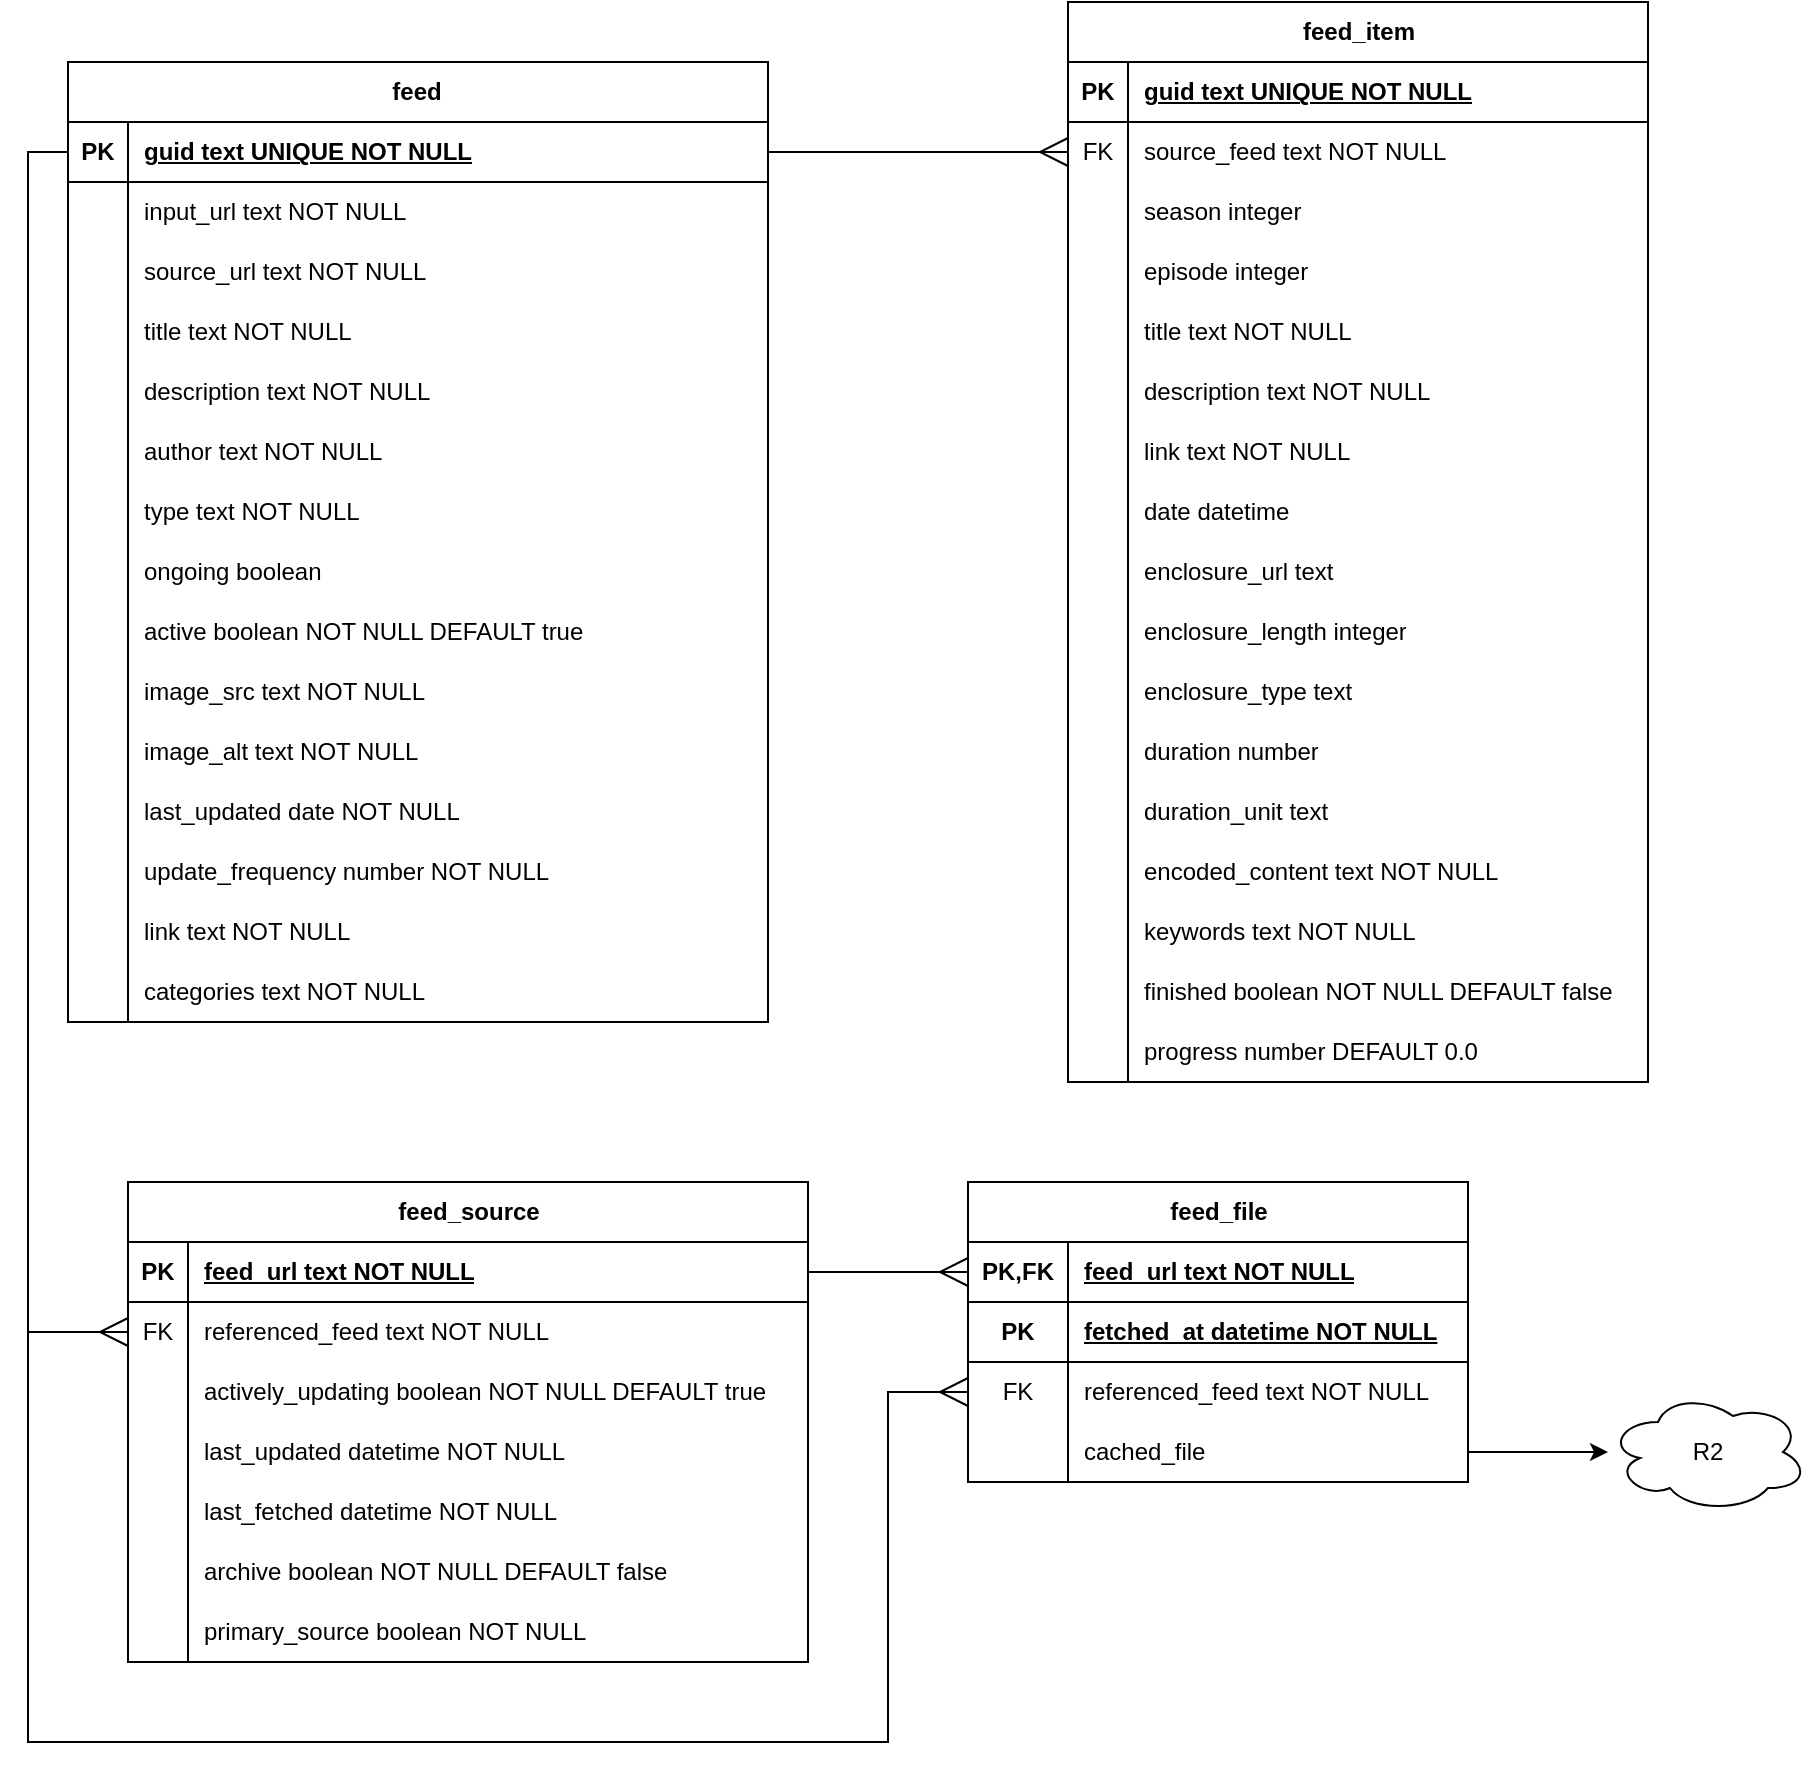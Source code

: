 <mxfile version="22.1.21" type="github">
  <diagram name="datamodel" id="2wBc8Tu0KJPnXpDBnYNo">
    <mxGraphModel dx="1343" dy="975" grid="1" gridSize="10" guides="1" tooltips="1" connect="1" arrows="1" fold="1" page="0" pageScale="1" pageWidth="850" pageHeight="1100" math="0" shadow="0">
      <root>
        <mxCell id="0" />
        <mxCell id="1" parent="0" />
        <mxCell id="86Rt-gOcZpVX6FiQRoP4-1" value="feed&lt;span style=&quot;white-space: pre;&quot;&gt;&#x9;&lt;/span&gt;" style="shape=table;startSize=30;container=1;collapsible=1;childLayout=tableLayout;fixedRows=1;rowLines=0;fontStyle=1;align=center;resizeLast=1;html=1;" vertex="1" parent="1">
          <mxGeometry x="-110" y="170" width="350" height="480" as="geometry" />
        </mxCell>
        <mxCell id="86Rt-gOcZpVX6FiQRoP4-2" value="" style="shape=tableRow;horizontal=0;startSize=0;swimlaneHead=0;swimlaneBody=0;fillColor=none;collapsible=0;dropTarget=0;points=[[0,0.5],[1,0.5]];portConstraint=eastwest;top=0;left=0;right=0;bottom=1;" vertex="1" parent="86Rt-gOcZpVX6FiQRoP4-1">
          <mxGeometry y="30" width="350" height="30" as="geometry" />
        </mxCell>
        <mxCell id="86Rt-gOcZpVX6FiQRoP4-3" value="PK" style="shape=partialRectangle;connectable=0;fillColor=none;top=0;left=0;bottom=0;right=0;fontStyle=1;overflow=hidden;whiteSpace=wrap;html=1;" vertex="1" parent="86Rt-gOcZpVX6FiQRoP4-2">
          <mxGeometry width="30" height="30" as="geometry">
            <mxRectangle width="30" height="30" as="alternateBounds" />
          </mxGeometry>
        </mxCell>
        <mxCell id="86Rt-gOcZpVX6FiQRoP4-4" value="guid text UNIQUE NOT NULL" style="shape=partialRectangle;connectable=0;fillColor=none;top=0;left=0;bottom=0;right=0;align=left;spacingLeft=6;fontStyle=5;overflow=hidden;whiteSpace=wrap;html=1;" vertex="1" parent="86Rt-gOcZpVX6FiQRoP4-2">
          <mxGeometry x="30" width="320" height="30" as="geometry">
            <mxRectangle width="320" height="30" as="alternateBounds" />
          </mxGeometry>
        </mxCell>
        <mxCell id="86Rt-gOcZpVX6FiQRoP4-5" value="" style="shape=tableRow;horizontal=0;startSize=0;swimlaneHead=0;swimlaneBody=0;fillColor=none;collapsible=0;dropTarget=0;points=[[0,0.5],[1,0.5]];portConstraint=eastwest;top=0;left=0;right=0;bottom=0;" vertex="1" parent="86Rt-gOcZpVX6FiQRoP4-1">
          <mxGeometry y="60" width="350" height="30" as="geometry" />
        </mxCell>
        <mxCell id="86Rt-gOcZpVX6FiQRoP4-6" value="" style="shape=partialRectangle;connectable=0;fillColor=none;top=0;left=0;bottom=0;right=0;editable=1;overflow=hidden;whiteSpace=wrap;html=1;" vertex="1" parent="86Rt-gOcZpVX6FiQRoP4-5">
          <mxGeometry width="30" height="30" as="geometry">
            <mxRectangle width="30" height="30" as="alternateBounds" />
          </mxGeometry>
        </mxCell>
        <mxCell id="86Rt-gOcZpVX6FiQRoP4-7" value="input_url text NOT NULL" style="shape=partialRectangle;connectable=0;fillColor=none;top=0;left=0;bottom=0;right=0;align=left;spacingLeft=6;overflow=hidden;whiteSpace=wrap;html=1;" vertex="1" parent="86Rt-gOcZpVX6FiQRoP4-5">
          <mxGeometry x="30" width="320" height="30" as="geometry">
            <mxRectangle width="320" height="30" as="alternateBounds" />
          </mxGeometry>
        </mxCell>
        <mxCell id="86Rt-gOcZpVX6FiQRoP4-8" value="" style="shape=tableRow;horizontal=0;startSize=0;swimlaneHead=0;swimlaneBody=0;fillColor=none;collapsible=0;dropTarget=0;points=[[0,0.5],[1,0.5]];portConstraint=eastwest;top=0;left=0;right=0;bottom=0;" vertex="1" parent="86Rt-gOcZpVX6FiQRoP4-1">
          <mxGeometry y="90" width="350" height="30" as="geometry" />
        </mxCell>
        <mxCell id="86Rt-gOcZpVX6FiQRoP4-9" value="" style="shape=partialRectangle;connectable=0;fillColor=none;top=0;left=0;bottom=0;right=0;editable=1;overflow=hidden;whiteSpace=wrap;html=1;" vertex="1" parent="86Rt-gOcZpVX6FiQRoP4-8">
          <mxGeometry width="30" height="30" as="geometry">
            <mxRectangle width="30" height="30" as="alternateBounds" />
          </mxGeometry>
        </mxCell>
        <mxCell id="86Rt-gOcZpVX6FiQRoP4-10" value="source_url text NOT NULL" style="shape=partialRectangle;connectable=0;fillColor=none;top=0;left=0;bottom=0;right=0;align=left;spacingLeft=6;overflow=hidden;whiteSpace=wrap;html=1;" vertex="1" parent="86Rt-gOcZpVX6FiQRoP4-8">
          <mxGeometry x="30" width="320" height="30" as="geometry">
            <mxRectangle width="320" height="30" as="alternateBounds" />
          </mxGeometry>
        </mxCell>
        <mxCell id="86Rt-gOcZpVX6FiQRoP4-11" value="" style="shape=tableRow;horizontal=0;startSize=0;swimlaneHead=0;swimlaneBody=0;fillColor=none;collapsible=0;dropTarget=0;points=[[0,0.5],[1,0.5]];portConstraint=eastwest;top=0;left=0;right=0;bottom=0;" vertex="1" parent="86Rt-gOcZpVX6FiQRoP4-1">
          <mxGeometry y="120" width="350" height="30" as="geometry" />
        </mxCell>
        <mxCell id="86Rt-gOcZpVX6FiQRoP4-12" value="" style="shape=partialRectangle;connectable=0;fillColor=none;top=0;left=0;bottom=0;right=0;editable=1;overflow=hidden;whiteSpace=wrap;html=1;" vertex="1" parent="86Rt-gOcZpVX6FiQRoP4-11">
          <mxGeometry width="30" height="30" as="geometry">
            <mxRectangle width="30" height="30" as="alternateBounds" />
          </mxGeometry>
        </mxCell>
        <mxCell id="86Rt-gOcZpVX6FiQRoP4-13" value="title text NOT NULL" style="shape=partialRectangle;connectable=0;fillColor=none;top=0;left=0;bottom=0;right=0;align=left;spacingLeft=6;overflow=hidden;whiteSpace=wrap;html=1;" vertex="1" parent="86Rt-gOcZpVX6FiQRoP4-11">
          <mxGeometry x="30" width="320" height="30" as="geometry">
            <mxRectangle width="320" height="30" as="alternateBounds" />
          </mxGeometry>
        </mxCell>
        <mxCell id="86Rt-gOcZpVX6FiQRoP4-14" style="shape=tableRow;horizontal=0;startSize=0;swimlaneHead=0;swimlaneBody=0;fillColor=none;collapsible=0;dropTarget=0;points=[[0,0.5],[1,0.5]];portConstraint=eastwest;top=0;left=0;right=0;bottom=0;" vertex="1" parent="86Rt-gOcZpVX6FiQRoP4-1">
          <mxGeometry y="150" width="350" height="30" as="geometry" />
        </mxCell>
        <mxCell id="86Rt-gOcZpVX6FiQRoP4-15" style="shape=partialRectangle;connectable=0;fillColor=none;top=0;left=0;bottom=0;right=0;editable=1;overflow=hidden;whiteSpace=wrap;html=1;" vertex="1" parent="86Rt-gOcZpVX6FiQRoP4-14">
          <mxGeometry width="30" height="30" as="geometry">
            <mxRectangle width="30" height="30" as="alternateBounds" />
          </mxGeometry>
        </mxCell>
        <mxCell id="86Rt-gOcZpVX6FiQRoP4-16" value="description text NOT NULL" style="shape=partialRectangle;connectable=0;fillColor=none;top=0;left=0;bottom=0;right=0;align=left;spacingLeft=6;overflow=hidden;whiteSpace=wrap;html=1;" vertex="1" parent="86Rt-gOcZpVX6FiQRoP4-14">
          <mxGeometry x="30" width="320" height="30" as="geometry">
            <mxRectangle width="320" height="30" as="alternateBounds" />
          </mxGeometry>
        </mxCell>
        <mxCell id="86Rt-gOcZpVX6FiQRoP4-148" style="shape=tableRow;horizontal=0;startSize=0;swimlaneHead=0;swimlaneBody=0;fillColor=none;collapsible=0;dropTarget=0;points=[[0,0.5],[1,0.5]];portConstraint=eastwest;top=0;left=0;right=0;bottom=0;" vertex="1" parent="86Rt-gOcZpVX6FiQRoP4-1">
          <mxGeometry y="180" width="350" height="30" as="geometry" />
        </mxCell>
        <mxCell id="86Rt-gOcZpVX6FiQRoP4-149" style="shape=partialRectangle;connectable=0;fillColor=none;top=0;left=0;bottom=0;right=0;editable=1;overflow=hidden;whiteSpace=wrap;html=1;" vertex="1" parent="86Rt-gOcZpVX6FiQRoP4-148">
          <mxGeometry width="30" height="30" as="geometry">
            <mxRectangle width="30" height="30" as="alternateBounds" />
          </mxGeometry>
        </mxCell>
        <mxCell id="86Rt-gOcZpVX6FiQRoP4-150" value="author text NOT NULL" style="shape=partialRectangle;connectable=0;fillColor=none;top=0;left=0;bottom=0;right=0;align=left;spacingLeft=6;overflow=hidden;whiteSpace=wrap;html=1;" vertex="1" parent="86Rt-gOcZpVX6FiQRoP4-148">
          <mxGeometry x="30" width="320" height="30" as="geometry">
            <mxRectangle width="320" height="30" as="alternateBounds" />
          </mxGeometry>
        </mxCell>
        <mxCell id="86Rt-gOcZpVX6FiQRoP4-17" style="shape=tableRow;horizontal=0;startSize=0;swimlaneHead=0;swimlaneBody=0;fillColor=none;collapsible=0;dropTarget=0;points=[[0,0.5],[1,0.5]];portConstraint=eastwest;top=0;left=0;right=0;bottom=0;" vertex="1" parent="86Rt-gOcZpVX6FiQRoP4-1">
          <mxGeometry y="210" width="350" height="30" as="geometry" />
        </mxCell>
        <mxCell id="86Rt-gOcZpVX6FiQRoP4-18" style="shape=partialRectangle;connectable=0;fillColor=none;top=0;left=0;bottom=0;right=0;editable=1;overflow=hidden;whiteSpace=wrap;html=1;" vertex="1" parent="86Rt-gOcZpVX6FiQRoP4-17">
          <mxGeometry width="30" height="30" as="geometry">
            <mxRectangle width="30" height="30" as="alternateBounds" />
          </mxGeometry>
        </mxCell>
        <mxCell id="86Rt-gOcZpVX6FiQRoP4-19" value="type text NOT NULL" style="shape=partialRectangle;connectable=0;fillColor=none;top=0;left=0;bottom=0;right=0;align=left;spacingLeft=6;overflow=hidden;whiteSpace=wrap;html=1;" vertex="1" parent="86Rt-gOcZpVX6FiQRoP4-17">
          <mxGeometry x="30" width="320" height="30" as="geometry">
            <mxRectangle width="320" height="30" as="alternateBounds" />
          </mxGeometry>
        </mxCell>
        <mxCell id="86Rt-gOcZpVX6FiQRoP4-20" style="shape=tableRow;horizontal=0;startSize=0;swimlaneHead=0;swimlaneBody=0;fillColor=none;collapsible=0;dropTarget=0;points=[[0,0.5],[1,0.5]];portConstraint=eastwest;top=0;left=0;right=0;bottom=0;" vertex="1" parent="86Rt-gOcZpVX6FiQRoP4-1">
          <mxGeometry y="240" width="350" height="30" as="geometry" />
        </mxCell>
        <mxCell id="86Rt-gOcZpVX6FiQRoP4-21" style="shape=partialRectangle;connectable=0;fillColor=none;top=0;left=0;bottom=0;right=0;editable=1;overflow=hidden;whiteSpace=wrap;html=1;" vertex="1" parent="86Rt-gOcZpVX6FiQRoP4-20">
          <mxGeometry width="30" height="30" as="geometry">
            <mxRectangle width="30" height="30" as="alternateBounds" />
          </mxGeometry>
        </mxCell>
        <mxCell id="86Rt-gOcZpVX6FiQRoP4-22" value="ongoing boolean" style="shape=partialRectangle;connectable=0;fillColor=none;top=0;left=0;bottom=0;right=0;align=left;spacingLeft=6;overflow=hidden;whiteSpace=wrap;html=1;" vertex="1" parent="86Rt-gOcZpVX6FiQRoP4-20">
          <mxGeometry x="30" width="320" height="30" as="geometry">
            <mxRectangle width="320" height="30" as="alternateBounds" />
          </mxGeometry>
        </mxCell>
        <mxCell id="86Rt-gOcZpVX6FiQRoP4-23" style="shape=tableRow;horizontal=0;startSize=0;swimlaneHead=0;swimlaneBody=0;fillColor=none;collapsible=0;dropTarget=0;points=[[0,0.5],[1,0.5]];portConstraint=eastwest;top=0;left=0;right=0;bottom=0;" vertex="1" parent="86Rt-gOcZpVX6FiQRoP4-1">
          <mxGeometry y="270" width="350" height="30" as="geometry" />
        </mxCell>
        <mxCell id="86Rt-gOcZpVX6FiQRoP4-24" style="shape=partialRectangle;connectable=0;fillColor=none;top=0;left=0;bottom=0;right=0;editable=1;overflow=hidden;whiteSpace=wrap;html=1;" vertex="1" parent="86Rt-gOcZpVX6FiQRoP4-23">
          <mxGeometry width="30" height="30" as="geometry">
            <mxRectangle width="30" height="30" as="alternateBounds" />
          </mxGeometry>
        </mxCell>
        <mxCell id="86Rt-gOcZpVX6FiQRoP4-25" value="active boolean NOT NULL DEFAULT true" style="shape=partialRectangle;connectable=0;fillColor=none;top=0;left=0;bottom=0;right=0;align=left;spacingLeft=6;overflow=hidden;whiteSpace=wrap;html=1;" vertex="1" parent="86Rt-gOcZpVX6FiQRoP4-23">
          <mxGeometry x="30" width="320" height="30" as="geometry">
            <mxRectangle width="320" height="30" as="alternateBounds" />
          </mxGeometry>
        </mxCell>
        <mxCell id="86Rt-gOcZpVX6FiQRoP4-26" style="shape=tableRow;horizontal=0;startSize=0;swimlaneHead=0;swimlaneBody=0;fillColor=none;collapsible=0;dropTarget=0;points=[[0,0.5],[1,0.5]];portConstraint=eastwest;top=0;left=0;right=0;bottom=0;" vertex="1" parent="86Rt-gOcZpVX6FiQRoP4-1">
          <mxGeometry y="300" width="350" height="30" as="geometry" />
        </mxCell>
        <mxCell id="86Rt-gOcZpVX6FiQRoP4-27" style="shape=partialRectangle;connectable=0;fillColor=none;top=0;left=0;bottom=0;right=0;editable=1;overflow=hidden;whiteSpace=wrap;html=1;" vertex="1" parent="86Rt-gOcZpVX6FiQRoP4-26">
          <mxGeometry width="30" height="30" as="geometry">
            <mxRectangle width="30" height="30" as="alternateBounds" />
          </mxGeometry>
        </mxCell>
        <mxCell id="86Rt-gOcZpVX6FiQRoP4-28" value="image_src text NOT NULL" style="shape=partialRectangle;connectable=0;fillColor=none;top=0;left=0;bottom=0;right=0;align=left;spacingLeft=6;overflow=hidden;whiteSpace=wrap;html=1;" vertex="1" parent="86Rt-gOcZpVX6FiQRoP4-26">
          <mxGeometry x="30" width="320" height="30" as="geometry">
            <mxRectangle width="320" height="30" as="alternateBounds" />
          </mxGeometry>
        </mxCell>
        <mxCell id="86Rt-gOcZpVX6FiQRoP4-29" style="shape=tableRow;horizontal=0;startSize=0;swimlaneHead=0;swimlaneBody=0;fillColor=none;collapsible=0;dropTarget=0;points=[[0,0.5],[1,0.5]];portConstraint=eastwest;top=0;left=0;right=0;bottom=0;" vertex="1" parent="86Rt-gOcZpVX6FiQRoP4-1">
          <mxGeometry y="330" width="350" height="30" as="geometry" />
        </mxCell>
        <mxCell id="86Rt-gOcZpVX6FiQRoP4-30" style="shape=partialRectangle;connectable=0;fillColor=none;top=0;left=0;bottom=0;right=0;editable=1;overflow=hidden;whiteSpace=wrap;html=1;" vertex="1" parent="86Rt-gOcZpVX6FiQRoP4-29">
          <mxGeometry width="30" height="30" as="geometry">
            <mxRectangle width="30" height="30" as="alternateBounds" />
          </mxGeometry>
        </mxCell>
        <mxCell id="86Rt-gOcZpVX6FiQRoP4-31" value="image_alt text NOT NULL" style="shape=partialRectangle;connectable=0;fillColor=none;top=0;left=0;bottom=0;right=0;align=left;spacingLeft=6;overflow=hidden;whiteSpace=wrap;html=1;" vertex="1" parent="86Rt-gOcZpVX6FiQRoP4-29">
          <mxGeometry x="30" width="320" height="30" as="geometry">
            <mxRectangle width="320" height="30" as="alternateBounds" />
          </mxGeometry>
        </mxCell>
        <mxCell id="86Rt-gOcZpVX6FiQRoP4-32" style="shape=tableRow;horizontal=0;startSize=0;swimlaneHead=0;swimlaneBody=0;fillColor=none;collapsible=0;dropTarget=0;points=[[0,0.5],[1,0.5]];portConstraint=eastwest;top=0;left=0;right=0;bottom=0;" vertex="1" parent="86Rt-gOcZpVX6FiQRoP4-1">
          <mxGeometry y="360" width="350" height="30" as="geometry" />
        </mxCell>
        <mxCell id="86Rt-gOcZpVX6FiQRoP4-33" style="shape=partialRectangle;connectable=0;fillColor=none;top=0;left=0;bottom=0;right=0;editable=1;overflow=hidden;whiteSpace=wrap;html=1;" vertex="1" parent="86Rt-gOcZpVX6FiQRoP4-32">
          <mxGeometry width="30" height="30" as="geometry">
            <mxRectangle width="30" height="30" as="alternateBounds" />
          </mxGeometry>
        </mxCell>
        <mxCell id="86Rt-gOcZpVX6FiQRoP4-34" value="last_updated date NOT NULL" style="shape=partialRectangle;connectable=0;fillColor=none;top=0;left=0;bottom=0;right=0;align=left;spacingLeft=6;overflow=hidden;whiteSpace=wrap;html=1;" vertex="1" parent="86Rt-gOcZpVX6FiQRoP4-32">
          <mxGeometry x="30" width="320" height="30" as="geometry">
            <mxRectangle width="320" height="30" as="alternateBounds" />
          </mxGeometry>
        </mxCell>
        <mxCell id="86Rt-gOcZpVX6FiQRoP4-44" style="shape=tableRow;horizontal=0;startSize=0;swimlaneHead=0;swimlaneBody=0;fillColor=none;collapsible=0;dropTarget=0;points=[[0,0.5],[1,0.5]];portConstraint=eastwest;top=0;left=0;right=0;bottom=0;" vertex="1" parent="86Rt-gOcZpVX6FiQRoP4-1">
          <mxGeometry y="390" width="350" height="30" as="geometry" />
        </mxCell>
        <mxCell id="86Rt-gOcZpVX6FiQRoP4-45" style="shape=partialRectangle;connectable=0;fillColor=none;top=0;left=0;bottom=0;right=0;editable=1;overflow=hidden;whiteSpace=wrap;html=1;" vertex="1" parent="86Rt-gOcZpVX6FiQRoP4-44">
          <mxGeometry width="30" height="30" as="geometry">
            <mxRectangle width="30" height="30" as="alternateBounds" />
          </mxGeometry>
        </mxCell>
        <mxCell id="86Rt-gOcZpVX6FiQRoP4-46" value="update_frequency number NOT NULL" style="shape=partialRectangle;connectable=0;fillColor=none;top=0;left=0;bottom=0;right=0;align=left;spacingLeft=6;overflow=hidden;whiteSpace=wrap;html=1;" vertex="1" parent="86Rt-gOcZpVX6FiQRoP4-44">
          <mxGeometry x="30" width="320" height="30" as="geometry">
            <mxRectangle width="320" height="30" as="alternateBounds" />
          </mxGeometry>
        </mxCell>
        <mxCell id="86Rt-gOcZpVX6FiQRoP4-41" style="shape=tableRow;horizontal=0;startSize=0;swimlaneHead=0;swimlaneBody=0;fillColor=none;collapsible=0;dropTarget=0;points=[[0,0.5],[1,0.5]];portConstraint=eastwest;top=0;left=0;right=0;bottom=0;" vertex="1" parent="86Rt-gOcZpVX6FiQRoP4-1">
          <mxGeometry y="420" width="350" height="30" as="geometry" />
        </mxCell>
        <mxCell id="86Rt-gOcZpVX6FiQRoP4-42" style="shape=partialRectangle;connectable=0;fillColor=none;top=0;left=0;bottom=0;right=0;editable=1;overflow=hidden;whiteSpace=wrap;html=1;" vertex="1" parent="86Rt-gOcZpVX6FiQRoP4-41">
          <mxGeometry width="30" height="30" as="geometry">
            <mxRectangle width="30" height="30" as="alternateBounds" />
          </mxGeometry>
        </mxCell>
        <mxCell id="86Rt-gOcZpVX6FiQRoP4-43" value="link text NOT NULL" style="shape=partialRectangle;connectable=0;fillColor=none;top=0;left=0;bottom=0;right=0;align=left;spacingLeft=6;overflow=hidden;whiteSpace=wrap;html=1;" vertex="1" parent="86Rt-gOcZpVX6FiQRoP4-41">
          <mxGeometry x="30" width="320" height="30" as="geometry">
            <mxRectangle width="320" height="30" as="alternateBounds" />
          </mxGeometry>
        </mxCell>
        <mxCell id="86Rt-gOcZpVX6FiQRoP4-38" style="shape=tableRow;horizontal=0;startSize=0;swimlaneHead=0;swimlaneBody=0;fillColor=none;collapsible=0;dropTarget=0;points=[[0,0.5],[1,0.5]];portConstraint=eastwest;top=0;left=0;right=0;bottom=0;" vertex="1" parent="86Rt-gOcZpVX6FiQRoP4-1">
          <mxGeometry y="450" width="350" height="30" as="geometry" />
        </mxCell>
        <mxCell id="86Rt-gOcZpVX6FiQRoP4-39" style="shape=partialRectangle;connectable=0;fillColor=none;top=0;left=0;bottom=0;right=0;editable=1;overflow=hidden;whiteSpace=wrap;html=1;" vertex="1" parent="86Rt-gOcZpVX6FiQRoP4-38">
          <mxGeometry width="30" height="30" as="geometry">
            <mxRectangle width="30" height="30" as="alternateBounds" />
          </mxGeometry>
        </mxCell>
        <mxCell id="86Rt-gOcZpVX6FiQRoP4-40" value="categories text NOT NULL" style="shape=partialRectangle;connectable=0;fillColor=none;top=0;left=0;bottom=0;right=0;align=left;spacingLeft=6;overflow=hidden;whiteSpace=wrap;html=1;" vertex="1" parent="86Rt-gOcZpVX6FiQRoP4-38">
          <mxGeometry x="30" width="320" height="30" as="geometry">
            <mxRectangle width="320" height="30" as="alternateBounds" />
          </mxGeometry>
        </mxCell>
        <mxCell id="86Rt-gOcZpVX6FiQRoP4-50" value="feed_item" style="shape=table;startSize=30;container=1;collapsible=1;childLayout=tableLayout;fixedRows=1;rowLines=0;fontStyle=1;align=center;resizeLast=1;html=1;" vertex="1" parent="1">
          <mxGeometry x="390" y="140" width="290" height="540" as="geometry" />
        </mxCell>
        <mxCell id="86Rt-gOcZpVX6FiQRoP4-51" value="" style="shape=tableRow;horizontal=0;startSize=0;swimlaneHead=0;swimlaneBody=0;fillColor=none;collapsible=0;dropTarget=0;points=[[0,0.5],[1,0.5]];portConstraint=eastwest;top=0;left=0;right=0;bottom=1;" vertex="1" parent="86Rt-gOcZpVX6FiQRoP4-50">
          <mxGeometry y="30" width="290" height="30" as="geometry" />
        </mxCell>
        <mxCell id="86Rt-gOcZpVX6FiQRoP4-52" value="PK" style="shape=partialRectangle;connectable=0;fillColor=none;top=0;left=0;bottom=0;right=0;fontStyle=1;overflow=hidden;whiteSpace=wrap;html=1;" vertex="1" parent="86Rt-gOcZpVX6FiQRoP4-51">
          <mxGeometry width="30" height="30" as="geometry">
            <mxRectangle width="30" height="30" as="alternateBounds" />
          </mxGeometry>
        </mxCell>
        <mxCell id="86Rt-gOcZpVX6FiQRoP4-53" value="guid text UNIQUE NOT NULL" style="shape=partialRectangle;connectable=0;fillColor=none;top=0;left=0;bottom=0;right=0;align=left;spacingLeft=6;fontStyle=5;overflow=hidden;whiteSpace=wrap;html=1;" vertex="1" parent="86Rt-gOcZpVX6FiQRoP4-51">
          <mxGeometry x="30" width="260" height="30" as="geometry">
            <mxRectangle width="260" height="30" as="alternateBounds" />
          </mxGeometry>
        </mxCell>
        <mxCell id="86Rt-gOcZpVX6FiQRoP4-54" value="" style="shape=tableRow;horizontal=0;startSize=0;swimlaneHead=0;swimlaneBody=0;fillColor=none;collapsible=0;dropTarget=0;points=[[0,0.5],[1,0.5]];portConstraint=eastwest;top=0;left=0;right=0;bottom=0;" vertex="1" parent="86Rt-gOcZpVX6FiQRoP4-50">
          <mxGeometry y="60" width="290" height="30" as="geometry" />
        </mxCell>
        <mxCell id="86Rt-gOcZpVX6FiQRoP4-55" value="FK" style="shape=partialRectangle;connectable=0;fillColor=none;top=0;left=0;bottom=0;right=0;editable=1;overflow=hidden;whiteSpace=wrap;html=1;" vertex="1" parent="86Rt-gOcZpVX6FiQRoP4-54">
          <mxGeometry width="30" height="30" as="geometry">
            <mxRectangle width="30" height="30" as="alternateBounds" />
          </mxGeometry>
        </mxCell>
        <mxCell id="86Rt-gOcZpVX6FiQRoP4-56" value="source_feed text NOT NULL" style="shape=partialRectangle;connectable=0;fillColor=none;top=0;left=0;bottom=0;right=0;align=left;spacingLeft=6;overflow=hidden;whiteSpace=wrap;html=1;" vertex="1" parent="86Rt-gOcZpVX6FiQRoP4-54">
          <mxGeometry x="30" width="260" height="30" as="geometry">
            <mxRectangle width="260" height="30" as="alternateBounds" />
          </mxGeometry>
        </mxCell>
        <mxCell id="86Rt-gOcZpVX6FiQRoP4-57" value="" style="shape=tableRow;horizontal=0;startSize=0;swimlaneHead=0;swimlaneBody=0;fillColor=none;collapsible=0;dropTarget=0;points=[[0,0.5],[1,0.5]];portConstraint=eastwest;top=0;left=0;right=0;bottom=0;" vertex="1" parent="86Rt-gOcZpVX6FiQRoP4-50">
          <mxGeometry y="90" width="290" height="30" as="geometry" />
        </mxCell>
        <mxCell id="86Rt-gOcZpVX6FiQRoP4-58" value="" style="shape=partialRectangle;connectable=0;fillColor=none;top=0;left=0;bottom=0;right=0;editable=1;overflow=hidden;whiteSpace=wrap;html=1;" vertex="1" parent="86Rt-gOcZpVX6FiQRoP4-57">
          <mxGeometry width="30" height="30" as="geometry">
            <mxRectangle width="30" height="30" as="alternateBounds" />
          </mxGeometry>
        </mxCell>
        <mxCell id="86Rt-gOcZpVX6FiQRoP4-59" value="season integer" style="shape=partialRectangle;connectable=0;fillColor=none;top=0;left=0;bottom=0;right=0;align=left;spacingLeft=6;overflow=hidden;whiteSpace=wrap;html=1;" vertex="1" parent="86Rt-gOcZpVX6FiQRoP4-57">
          <mxGeometry x="30" width="260" height="30" as="geometry">
            <mxRectangle width="260" height="30" as="alternateBounds" />
          </mxGeometry>
        </mxCell>
        <mxCell id="86Rt-gOcZpVX6FiQRoP4-60" value="" style="shape=tableRow;horizontal=0;startSize=0;swimlaneHead=0;swimlaneBody=0;fillColor=none;collapsible=0;dropTarget=0;points=[[0,0.5],[1,0.5]];portConstraint=eastwest;top=0;left=0;right=0;bottom=0;" vertex="1" parent="86Rt-gOcZpVX6FiQRoP4-50">
          <mxGeometry y="120" width="290" height="30" as="geometry" />
        </mxCell>
        <mxCell id="86Rt-gOcZpVX6FiQRoP4-61" value="" style="shape=partialRectangle;connectable=0;fillColor=none;top=0;left=0;bottom=0;right=0;editable=1;overflow=hidden;whiteSpace=wrap;html=1;" vertex="1" parent="86Rt-gOcZpVX6FiQRoP4-60">
          <mxGeometry width="30" height="30" as="geometry">
            <mxRectangle width="30" height="30" as="alternateBounds" />
          </mxGeometry>
        </mxCell>
        <mxCell id="86Rt-gOcZpVX6FiQRoP4-62" value="episode integer" style="shape=partialRectangle;connectable=0;fillColor=none;top=0;left=0;bottom=0;right=0;align=left;spacingLeft=6;overflow=hidden;whiteSpace=wrap;html=1;" vertex="1" parent="86Rt-gOcZpVX6FiQRoP4-60">
          <mxGeometry x="30" width="260" height="30" as="geometry">
            <mxRectangle width="260" height="30" as="alternateBounds" />
          </mxGeometry>
        </mxCell>
        <mxCell id="86Rt-gOcZpVX6FiQRoP4-72" style="shape=tableRow;horizontal=0;startSize=0;swimlaneHead=0;swimlaneBody=0;fillColor=none;collapsible=0;dropTarget=0;points=[[0,0.5],[1,0.5]];portConstraint=eastwest;top=0;left=0;right=0;bottom=0;" vertex="1" parent="86Rt-gOcZpVX6FiQRoP4-50">
          <mxGeometry y="150" width="290" height="30" as="geometry" />
        </mxCell>
        <mxCell id="86Rt-gOcZpVX6FiQRoP4-73" style="shape=partialRectangle;connectable=0;fillColor=none;top=0;left=0;bottom=0;right=0;editable=1;overflow=hidden;whiteSpace=wrap;html=1;" vertex="1" parent="86Rt-gOcZpVX6FiQRoP4-72">
          <mxGeometry width="30" height="30" as="geometry">
            <mxRectangle width="30" height="30" as="alternateBounds" />
          </mxGeometry>
        </mxCell>
        <mxCell id="86Rt-gOcZpVX6FiQRoP4-74" value="title text NOT NULL" style="shape=partialRectangle;connectable=0;fillColor=none;top=0;left=0;bottom=0;right=0;align=left;spacingLeft=6;overflow=hidden;whiteSpace=wrap;html=1;" vertex="1" parent="86Rt-gOcZpVX6FiQRoP4-72">
          <mxGeometry x="30" width="260" height="30" as="geometry">
            <mxRectangle width="260" height="30" as="alternateBounds" />
          </mxGeometry>
        </mxCell>
        <mxCell id="86Rt-gOcZpVX6FiQRoP4-93" style="shape=tableRow;horizontal=0;startSize=0;swimlaneHead=0;swimlaneBody=0;fillColor=none;collapsible=0;dropTarget=0;points=[[0,0.5],[1,0.5]];portConstraint=eastwest;top=0;left=0;right=0;bottom=0;" vertex="1" parent="86Rt-gOcZpVX6FiQRoP4-50">
          <mxGeometry y="180" width="290" height="30" as="geometry" />
        </mxCell>
        <mxCell id="86Rt-gOcZpVX6FiQRoP4-94" value="" style="shape=partialRectangle;connectable=0;fillColor=none;top=0;left=0;bottom=0;right=0;editable=1;overflow=hidden;whiteSpace=wrap;html=1;" vertex="1" parent="86Rt-gOcZpVX6FiQRoP4-93">
          <mxGeometry width="30" height="30" as="geometry">
            <mxRectangle width="30" height="30" as="alternateBounds" />
          </mxGeometry>
        </mxCell>
        <mxCell id="86Rt-gOcZpVX6FiQRoP4-95" value="description text NOT NULL" style="shape=partialRectangle;connectable=0;fillColor=none;top=0;left=0;bottom=0;right=0;align=left;spacingLeft=6;overflow=hidden;whiteSpace=wrap;html=1;" vertex="1" parent="86Rt-gOcZpVX6FiQRoP4-93">
          <mxGeometry x="30" width="260" height="30" as="geometry">
            <mxRectangle width="260" height="30" as="alternateBounds" />
          </mxGeometry>
        </mxCell>
        <mxCell id="86Rt-gOcZpVX6FiQRoP4-90" style="shape=tableRow;horizontal=0;startSize=0;swimlaneHead=0;swimlaneBody=0;fillColor=none;collapsible=0;dropTarget=0;points=[[0,0.5],[1,0.5]];portConstraint=eastwest;top=0;left=0;right=0;bottom=0;" vertex="1" parent="86Rt-gOcZpVX6FiQRoP4-50">
          <mxGeometry y="210" width="290" height="30" as="geometry" />
        </mxCell>
        <mxCell id="86Rt-gOcZpVX6FiQRoP4-91" style="shape=partialRectangle;connectable=0;fillColor=none;top=0;left=0;bottom=0;right=0;editable=1;overflow=hidden;whiteSpace=wrap;html=1;" vertex="1" parent="86Rt-gOcZpVX6FiQRoP4-90">
          <mxGeometry width="30" height="30" as="geometry">
            <mxRectangle width="30" height="30" as="alternateBounds" />
          </mxGeometry>
        </mxCell>
        <mxCell id="86Rt-gOcZpVX6FiQRoP4-92" value="link text NOT NULL" style="shape=partialRectangle;connectable=0;fillColor=none;top=0;left=0;bottom=0;right=0;align=left;spacingLeft=6;overflow=hidden;whiteSpace=wrap;html=1;" vertex="1" parent="86Rt-gOcZpVX6FiQRoP4-90">
          <mxGeometry x="30" width="260" height="30" as="geometry">
            <mxRectangle width="260" height="30" as="alternateBounds" />
          </mxGeometry>
        </mxCell>
        <mxCell id="86Rt-gOcZpVX6FiQRoP4-87" style="shape=tableRow;horizontal=0;startSize=0;swimlaneHead=0;swimlaneBody=0;fillColor=none;collapsible=0;dropTarget=0;points=[[0,0.5],[1,0.5]];portConstraint=eastwest;top=0;left=0;right=0;bottom=0;" vertex="1" parent="86Rt-gOcZpVX6FiQRoP4-50">
          <mxGeometry y="240" width="290" height="30" as="geometry" />
        </mxCell>
        <mxCell id="86Rt-gOcZpVX6FiQRoP4-88" style="shape=partialRectangle;connectable=0;fillColor=none;top=0;left=0;bottom=0;right=0;editable=1;overflow=hidden;whiteSpace=wrap;html=1;" vertex="1" parent="86Rt-gOcZpVX6FiQRoP4-87">
          <mxGeometry width="30" height="30" as="geometry">
            <mxRectangle width="30" height="30" as="alternateBounds" />
          </mxGeometry>
        </mxCell>
        <mxCell id="86Rt-gOcZpVX6FiQRoP4-89" value="date datetime" style="shape=partialRectangle;connectable=0;fillColor=none;top=0;left=0;bottom=0;right=0;align=left;spacingLeft=6;overflow=hidden;whiteSpace=wrap;html=1;" vertex="1" parent="86Rt-gOcZpVX6FiQRoP4-87">
          <mxGeometry x="30" width="260" height="30" as="geometry">
            <mxRectangle width="260" height="30" as="alternateBounds" />
          </mxGeometry>
        </mxCell>
        <mxCell id="86Rt-gOcZpVX6FiQRoP4-84" style="shape=tableRow;horizontal=0;startSize=0;swimlaneHead=0;swimlaneBody=0;fillColor=none;collapsible=0;dropTarget=0;points=[[0,0.5],[1,0.5]];portConstraint=eastwest;top=0;left=0;right=0;bottom=0;" vertex="1" parent="86Rt-gOcZpVX6FiQRoP4-50">
          <mxGeometry y="270" width="290" height="30" as="geometry" />
        </mxCell>
        <mxCell id="86Rt-gOcZpVX6FiQRoP4-85" style="shape=partialRectangle;connectable=0;fillColor=none;top=0;left=0;bottom=0;right=0;editable=1;overflow=hidden;whiteSpace=wrap;html=1;" vertex="1" parent="86Rt-gOcZpVX6FiQRoP4-84">
          <mxGeometry width="30" height="30" as="geometry">
            <mxRectangle width="30" height="30" as="alternateBounds" />
          </mxGeometry>
        </mxCell>
        <mxCell id="86Rt-gOcZpVX6FiQRoP4-86" value="enclosure_url text" style="shape=partialRectangle;connectable=0;fillColor=none;top=0;left=0;bottom=0;right=0;align=left;spacingLeft=6;overflow=hidden;whiteSpace=wrap;html=1;" vertex="1" parent="86Rt-gOcZpVX6FiQRoP4-84">
          <mxGeometry x="30" width="260" height="30" as="geometry">
            <mxRectangle width="260" height="30" as="alternateBounds" />
          </mxGeometry>
        </mxCell>
        <mxCell id="86Rt-gOcZpVX6FiQRoP4-81" style="shape=tableRow;horizontal=0;startSize=0;swimlaneHead=0;swimlaneBody=0;fillColor=none;collapsible=0;dropTarget=0;points=[[0,0.5],[1,0.5]];portConstraint=eastwest;top=0;left=0;right=0;bottom=0;" vertex="1" parent="86Rt-gOcZpVX6FiQRoP4-50">
          <mxGeometry y="300" width="290" height="30" as="geometry" />
        </mxCell>
        <mxCell id="86Rt-gOcZpVX6FiQRoP4-82" style="shape=partialRectangle;connectable=0;fillColor=none;top=0;left=0;bottom=0;right=0;editable=1;overflow=hidden;whiteSpace=wrap;html=1;" vertex="1" parent="86Rt-gOcZpVX6FiQRoP4-81">
          <mxGeometry width="30" height="30" as="geometry">
            <mxRectangle width="30" height="30" as="alternateBounds" />
          </mxGeometry>
        </mxCell>
        <mxCell id="86Rt-gOcZpVX6FiQRoP4-83" value="enclosure_length integer" style="shape=partialRectangle;connectable=0;fillColor=none;top=0;left=0;bottom=0;right=0;align=left;spacingLeft=6;overflow=hidden;whiteSpace=wrap;html=1;" vertex="1" parent="86Rt-gOcZpVX6FiQRoP4-81">
          <mxGeometry x="30" width="260" height="30" as="geometry">
            <mxRectangle width="260" height="30" as="alternateBounds" />
          </mxGeometry>
        </mxCell>
        <mxCell id="86Rt-gOcZpVX6FiQRoP4-78" style="shape=tableRow;horizontal=0;startSize=0;swimlaneHead=0;swimlaneBody=0;fillColor=none;collapsible=0;dropTarget=0;points=[[0,0.5],[1,0.5]];portConstraint=eastwest;top=0;left=0;right=0;bottom=0;" vertex="1" parent="86Rt-gOcZpVX6FiQRoP4-50">
          <mxGeometry y="330" width="290" height="30" as="geometry" />
        </mxCell>
        <mxCell id="86Rt-gOcZpVX6FiQRoP4-79" style="shape=partialRectangle;connectable=0;fillColor=none;top=0;left=0;bottom=0;right=0;editable=1;overflow=hidden;whiteSpace=wrap;html=1;" vertex="1" parent="86Rt-gOcZpVX6FiQRoP4-78">
          <mxGeometry width="30" height="30" as="geometry">
            <mxRectangle width="30" height="30" as="alternateBounds" />
          </mxGeometry>
        </mxCell>
        <mxCell id="86Rt-gOcZpVX6FiQRoP4-80" value="enclosure_type text" style="shape=partialRectangle;connectable=0;fillColor=none;top=0;left=0;bottom=0;right=0;align=left;spacingLeft=6;overflow=hidden;whiteSpace=wrap;html=1;" vertex="1" parent="86Rt-gOcZpVX6FiQRoP4-78">
          <mxGeometry x="30" width="260" height="30" as="geometry">
            <mxRectangle width="260" height="30" as="alternateBounds" />
          </mxGeometry>
        </mxCell>
        <mxCell id="86Rt-gOcZpVX6FiQRoP4-75" style="shape=tableRow;horizontal=0;startSize=0;swimlaneHead=0;swimlaneBody=0;fillColor=none;collapsible=0;dropTarget=0;points=[[0,0.5],[1,0.5]];portConstraint=eastwest;top=0;left=0;right=0;bottom=0;" vertex="1" parent="86Rt-gOcZpVX6FiQRoP4-50">
          <mxGeometry y="360" width="290" height="30" as="geometry" />
        </mxCell>
        <mxCell id="86Rt-gOcZpVX6FiQRoP4-76" style="shape=partialRectangle;connectable=0;fillColor=none;top=0;left=0;bottom=0;right=0;editable=1;overflow=hidden;whiteSpace=wrap;html=1;" vertex="1" parent="86Rt-gOcZpVX6FiQRoP4-75">
          <mxGeometry width="30" height="30" as="geometry">
            <mxRectangle width="30" height="30" as="alternateBounds" />
          </mxGeometry>
        </mxCell>
        <mxCell id="86Rt-gOcZpVX6FiQRoP4-77" value="duration number" style="shape=partialRectangle;connectable=0;fillColor=none;top=0;left=0;bottom=0;right=0;align=left;spacingLeft=6;overflow=hidden;whiteSpace=wrap;html=1;" vertex="1" parent="86Rt-gOcZpVX6FiQRoP4-75">
          <mxGeometry x="30" width="260" height="30" as="geometry">
            <mxRectangle width="260" height="30" as="alternateBounds" />
          </mxGeometry>
        </mxCell>
        <mxCell id="86Rt-gOcZpVX6FiQRoP4-69" style="shape=tableRow;horizontal=0;startSize=0;swimlaneHead=0;swimlaneBody=0;fillColor=none;collapsible=0;dropTarget=0;points=[[0,0.5],[1,0.5]];portConstraint=eastwest;top=0;left=0;right=0;bottom=0;" vertex="1" parent="86Rt-gOcZpVX6FiQRoP4-50">
          <mxGeometry y="390" width="290" height="30" as="geometry" />
        </mxCell>
        <mxCell id="86Rt-gOcZpVX6FiQRoP4-70" style="shape=partialRectangle;connectable=0;fillColor=none;top=0;left=0;bottom=0;right=0;editable=1;overflow=hidden;whiteSpace=wrap;html=1;" vertex="1" parent="86Rt-gOcZpVX6FiQRoP4-69">
          <mxGeometry width="30" height="30" as="geometry">
            <mxRectangle width="30" height="30" as="alternateBounds" />
          </mxGeometry>
        </mxCell>
        <mxCell id="86Rt-gOcZpVX6FiQRoP4-71" value="duration_unit text" style="shape=partialRectangle;connectable=0;fillColor=none;top=0;left=0;bottom=0;right=0;align=left;spacingLeft=6;overflow=hidden;whiteSpace=wrap;html=1;" vertex="1" parent="86Rt-gOcZpVX6FiQRoP4-69">
          <mxGeometry x="30" width="260" height="30" as="geometry">
            <mxRectangle width="260" height="30" as="alternateBounds" />
          </mxGeometry>
        </mxCell>
        <mxCell id="86Rt-gOcZpVX6FiQRoP4-66" style="shape=tableRow;horizontal=0;startSize=0;swimlaneHead=0;swimlaneBody=0;fillColor=none;collapsible=0;dropTarget=0;points=[[0,0.5],[1,0.5]];portConstraint=eastwest;top=0;left=0;right=0;bottom=0;" vertex="1" parent="86Rt-gOcZpVX6FiQRoP4-50">
          <mxGeometry y="420" width="290" height="30" as="geometry" />
        </mxCell>
        <mxCell id="86Rt-gOcZpVX6FiQRoP4-67" style="shape=partialRectangle;connectable=0;fillColor=none;top=0;left=0;bottom=0;right=0;editable=1;overflow=hidden;whiteSpace=wrap;html=1;" vertex="1" parent="86Rt-gOcZpVX6FiQRoP4-66">
          <mxGeometry width="30" height="30" as="geometry">
            <mxRectangle width="30" height="30" as="alternateBounds" />
          </mxGeometry>
        </mxCell>
        <mxCell id="86Rt-gOcZpVX6FiQRoP4-68" value="encoded_content text NOT NULL" style="shape=partialRectangle;connectable=0;fillColor=none;top=0;left=0;bottom=0;right=0;align=left;spacingLeft=6;overflow=hidden;whiteSpace=wrap;html=1;" vertex="1" parent="86Rt-gOcZpVX6FiQRoP4-66">
          <mxGeometry x="30" width="260" height="30" as="geometry">
            <mxRectangle width="260" height="30" as="alternateBounds" />
          </mxGeometry>
        </mxCell>
        <mxCell id="86Rt-gOcZpVX6FiQRoP4-63" style="shape=tableRow;horizontal=0;startSize=0;swimlaneHead=0;swimlaneBody=0;fillColor=none;collapsible=0;dropTarget=0;points=[[0,0.5],[1,0.5]];portConstraint=eastwest;top=0;left=0;right=0;bottom=0;" vertex="1" parent="86Rt-gOcZpVX6FiQRoP4-50">
          <mxGeometry y="450" width="290" height="30" as="geometry" />
        </mxCell>
        <mxCell id="86Rt-gOcZpVX6FiQRoP4-64" style="shape=partialRectangle;connectable=0;fillColor=none;top=0;left=0;bottom=0;right=0;editable=1;overflow=hidden;whiteSpace=wrap;html=1;" vertex="1" parent="86Rt-gOcZpVX6FiQRoP4-63">
          <mxGeometry width="30" height="30" as="geometry">
            <mxRectangle width="30" height="30" as="alternateBounds" />
          </mxGeometry>
        </mxCell>
        <mxCell id="86Rt-gOcZpVX6FiQRoP4-65" value="keywords text NOT NULL" style="shape=partialRectangle;connectable=0;fillColor=none;top=0;left=0;bottom=0;right=0;align=left;spacingLeft=6;overflow=hidden;whiteSpace=wrap;html=1;" vertex="1" parent="86Rt-gOcZpVX6FiQRoP4-63">
          <mxGeometry x="30" width="260" height="30" as="geometry">
            <mxRectangle width="260" height="30" as="alternateBounds" />
          </mxGeometry>
        </mxCell>
        <mxCell id="86Rt-gOcZpVX6FiQRoP4-96" style="shape=tableRow;horizontal=0;startSize=0;swimlaneHead=0;swimlaneBody=0;fillColor=none;collapsible=0;dropTarget=0;points=[[0,0.5],[1,0.5]];portConstraint=eastwest;top=0;left=0;right=0;bottom=0;" vertex="1" parent="86Rt-gOcZpVX6FiQRoP4-50">
          <mxGeometry y="480" width="290" height="30" as="geometry" />
        </mxCell>
        <mxCell id="86Rt-gOcZpVX6FiQRoP4-97" style="shape=partialRectangle;connectable=0;fillColor=none;top=0;left=0;bottom=0;right=0;editable=1;overflow=hidden;whiteSpace=wrap;html=1;" vertex="1" parent="86Rt-gOcZpVX6FiQRoP4-96">
          <mxGeometry width="30" height="30" as="geometry">
            <mxRectangle width="30" height="30" as="alternateBounds" />
          </mxGeometry>
        </mxCell>
        <mxCell id="86Rt-gOcZpVX6FiQRoP4-98" value="finished boolean NOT NULL DEFAULT false" style="shape=partialRectangle;connectable=0;fillColor=none;top=0;left=0;bottom=0;right=0;align=left;spacingLeft=6;overflow=hidden;whiteSpace=wrap;html=1;" vertex="1" parent="86Rt-gOcZpVX6FiQRoP4-96">
          <mxGeometry x="30" width="260" height="30" as="geometry">
            <mxRectangle width="260" height="30" as="alternateBounds" />
          </mxGeometry>
        </mxCell>
        <mxCell id="86Rt-gOcZpVX6FiQRoP4-145" style="shape=tableRow;horizontal=0;startSize=0;swimlaneHead=0;swimlaneBody=0;fillColor=none;collapsible=0;dropTarget=0;points=[[0,0.5],[1,0.5]];portConstraint=eastwest;top=0;left=0;right=0;bottom=0;" vertex="1" parent="86Rt-gOcZpVX6FiQRoP4-50">
          <mxGeometry y="510" width="290" height="30" as="geometry" />
        </mxCell>
        <mxCell id="86Rt-gOcZpVX6FiQRoP4-146" style="shape=partialRectangle;connectable=0;fillColor=none;top=0;left=0;bottom=0;right=0;editable=1;overflow=hidden;whiteSpace=wrap;html=1;" vertex="1" parent="86Rt-gOcZpVX6FiQRoP4-145">
          <mxGeometry width="30" height="30" as="geometry">
            <mxRectangle width="30" height="30" as="alternateBounds" />
          </mxGeometry>
        </mxCell>
        <mxCell id="86Rt-gOcZpVX6FiQRoP4-147" value="progress number DEFAULT 0.0" style="shape=partialRectangle;connectable=0;fillColor=none;top=0;left=0;bottom=0;right=0;align=left;spacingLeft=6;overflow=hidden;whiteSpace=wrap;html=1;" vertex="1" parent="86Rt-gOcZpVX6FiQRoP4-145">
          <mxGeometry x="30" width="260" height="30" as="geometry">
            <mxRectangle width="260" height="30" as="alternateBounds" />
          </mxGeometry>
        </mxCell>
        <mxCell id="86Rt-gOcZpVX6FiQRoP4-99" style="edgeStyle=orthogonalEdgeStyle;rounded=0;orthogonalLoop=1;jettySize=auto;html=1;entryX=1;entryY=0.5;entryDx=0;entryDy=0;endArrow=none;endFill=0;startArrow=ERmany;startFill=0;startSize=12;exitX=0;exitY=0.5;exitDx=0;exitDy=0;" edge="1" parent="1" source="86Rt-gOcZpVX6FiQRoP4-54" target="86Rt-gOcZpVX6FiQRoP4-2">
          <mxGeometry relative="1" as="geometry" />
        </mxCell>
        <mxCell id="86Rt-gOcZpVX6FiQRoP4-100" value="R2" style="ellipse;shape=cloud;whiteSpace=wrap;html=1;align=center;" vertex="1" parent="1">
          <mxGeometry x="660" y="835" width="100" height="60" as="geometry" />
        </mxCell>
        <mxCell id="86Rt-gOcZpVX6FiQRoP4-102" style="edgeStyle=orthogonalEdgeStyle;rounded=0;orthogonalLoop=1;jettySize=auto;html=1;exitX=1;exitY=0.5;exitDx=0;exitDy=0;" edge="1" parent="1" source="86Rt-gOcZpVX6FiQRoP4-47" target="86Rt-gOcZpVX6FiQRoP4-100">
          <mxGeometry relative="1" as="geometry" />
        </mxCell>
        <mxCell id="86Rt-gOcZpVX6FiQRoP4-106" value="feed_file" style="shape=table;startSize=30;container=1;collapsible=1;childLayout=tableLayout;fixedRows=1;rowLines=0;fontStyle=1;align=center;resizeLast=1;html=1;" vertex="1" parent="1">
          <mxGeometry x="340" y="730" width="250" height="150" as="geometry" />
        </mxCell>
        <mxCell id="86Rt-gOcZpVX6FiQRoP4-107" value="" style="shape=tableRow;horizontal=0;startSize=0;swimlaneHead=0;swimlaneBody=0;fillColor=none;collapsible=0;dropTarget=0;points=[[0,0.5],[1,0.5]];portConstraint=eastwest;top=0;left=0;right=0;bottom=1;" vertex="1" parent="86Rt-gOcZpVX6FiQRoP4-106">
          <mxGeometry y="30" width="250" height="30" as="geometry" />
        </mxCell>
        <mxCell id="86Rt-gOcZpVX6FiQRoP4-108" value="PK,FK" style="shape=partialRectangle;connectable=0;fillColor=none;top=0;left=0;bottom=0;right=0;fontStyle=1;overflow=hidden;whiteSpace=wrap;html=1;" vertex="1" parent="86Rt-gOcZpVX6FiQRoP4-107">
          <mxGeometry width="50" height="30" as="geometry">
            <mxRectangle width="50" height="30" as="alternateBounds" />
          </mxGeometry>
        </mxCell>
        <mxCell id="86Rt-gOcZpVX6FiQRoP4-109" value="feed_url text NOT NULL" style="shape=partialRectangle;connectable=0;fillColor=none;top=0;left=0;bottom=0;right=0;align=left;spacingLeft=6;fontStyle=5;overflow=hidden;whiteSpace=wrap;html=1;" vertex="1" parent="86Rt-gOcZpVX6FiQRoP4-107">
          <mxGeometry x="50" width="200" height="30" as="geometry">
            <mxRectangle width="200" height="30" as="alternateBounds" />
          </mxGeometry>
        </mxCell>
        <mxCell id="86Rt-gOcZpVX6FiQRoP4-119" style="shape=tableRow;horizontal=0;startSize=0;swimlaneHead=0;swimlaneBody=0;fillColor=none;collapsible=0;dropTarget=0;points=[[0,0.5],[1,0.5]];portConstraint=eastwest;top=0;left=0;right=0;bottom=1;" vertex="1" parent="86Rt-gOcZpVX6FiQRoP4-106">
          <mxGeometry y="60" width="250" height="30" as="geometry" />
        </mxCell>
        <mxCell id="86Rt-gOcZpVX6FiQRoP4-120" value="PK" style="shape=partialRectangle;connectable=0;fillColor=none;top=0;left=0;bottom=0;right=0;fontStyle=1;overflow=hidden;whiteSpace=wrap;html=1;" vertex="1" parent="86Rt-gOcZpVX6FiQRoP4-119">
          <mxGeometry width="50" height="30" as="geometry">
            <mxRectangle width="50" height="30" as="alternateBounds" />
          </mxGeometry>
        </mxCell>
        <mxCell id="86Rt-gOcZpVX6FiQRoP4-121" value="fetched_at datetime NOT NULL" style="shape=partialRectangle;connectable=0;fillColor=none;top=0;left=0;bottom=0;right=0;align=left;spacingLeft=6;fontStyle=5;overflow=hidden;whiteSpace=wrap;html=1;" vertex="1" parent="86Rt-gOcZpVX6FiQRoP4-119">
          <mxGeometry x="50" width="200" height="30" as="geometry">
            <mxRectangle width="200" height="30" as="alternateBounds" />
          </mxGeometry>
        </mxCell>
        <mxCell id="86Rt-gOcZpVX6FiQRoP4-110" value="" style="shape=tableRow;horizontal=0;startSize=0;swimlaneHead=0;swimlaneBody=0;fillColor=none;collapsible=0;dropTarget=0;points=[[0,0.5],[1,0.5]];portConstraint=eastwest;top=0;left=0;right=0;bottom=0;" vertex="1" parent="86Rt-gOcZpVX6FiQRoP4-106">
          <mxGeometry y="90" width="250" height="30" as="geometry" />
        </mxCell>
        <mxCell id="86Rt-gOcZpVX6FiQRoP4-111" value="FK" style="shape=partialRectangle;connectable=0;fillColor=none;top=0;left=0;bottom=0;right=0;editable=1;overflow=hidden;whiteSpace=wrap;html=1;" vertex="1" parent="86Rt-gOcZpVX6FiQRoP4-110">
          <mxGeometry width="50" height="30" as="geometry">
            <mxRectangle width="50" height="30" as="alternateBounds" />
          </mxGeometry>
        </mxCell>
        <mxCell id="86Rt-gOcZpVX6FiQRoP4-112" value="referenced_feed text NOT NULL" style="shape=partialRectangle;connectable=0;fillColor=none;top=0;left=0;bottom=0;right=0;align=left;spacingLeft=6;overflow=hidden;whiteSpace=wrap;html=1;" vertex="1" parent="86Rt-gOcZpVX6FiQRoP4-110">
          <mxGeometry x="50" width="200" height="30" as="geometry">
            <mxRectangle width="200" height="30" as="alternateBounds" />
          </mxGeometry>
        </mxCell>
        <mxCell id="86Rt-gOcZpVX6FiQRoP4-113" value="" style="shape=tableRow;horizontal=0;startSize=0;swimlaneHead=0;swimlaneBody=0;fillColor=none;collapsible=0;dropTarget=0;points=[[0,0.5],[1,0.5]];portConstraint=eastwest;top=0;left=0;right=0;bottom=0;" vertex="1" parent="86Rt-gOcZpVX6FiQRoP4-106">
          <mxGeometry y="120" width="250" height="30" as="geometry" />
        </mxCell>
        <mxCell id="86Rt-gOcZpVX6FiQRoP4-114" value="" style="shape=partialRectangle;connectable=0;fillColor=none;top=0;left=0;bottom=0;right=0;editable=1;overflow=hidden;whiteSpace=wrap;html=1;" vertex="1" parent="86Rt-gOcZpVX6FiQRoP4-113">
          <mxGeometry width="50" height="30" as="geometry">
            <mxRectangle width="50" height="30" as="alternateBounds" />
          </mxGeometry>
        </mxCell>
        <mxCell id="86Rt-gOcZpVX6FiQRoP4-115" value="cached_file" style="shape=partialRectangle;connectable=0;fillColor=none;top=0;left=0;bottom=0;right=0;align=left;spacingLeft=6;overflow=hidden;whiteSpace=wrap;html=1;" vertex="1" parent="86Rt-gOcZpVX6FiQRoP4-113">
          <mxGeometry x="50" width="200" height="30" as="geometry">
            <mxRectangle width="200" height="30" as="alternateBounds" />
          </mxGeometry>
        </mxCell>
        <mxCell id="86Rt-gOcZpVX6FiQRoP4-122" value="feed_source" style="shape=table;startSize=30;container=1;collapsible=1;childLayout=tableLayout;fixedRows=1;rowLines=0;fontStyle=1;align=center;resizeLast=1;html=1;" vertex="1" parent="1">
          <mxGeometry x="-80" y="730" width="340" height="240" as="geometry" />
        </mxCell>
        <mxCell id="86Rt-gOcZpVX6FiQRoP4-123" value="" style="shape=tableRow;horizontal=0;startSize=0;swimlaneHead=0;swimlaneBody=0;fillColor=none;collapsible=0;dropTarget=0;points=[[0,0.5],[1,0.5]];portConstraint=eastwest;top=0;left=0;right=0;bottom=1;" vertex="1" parent="86Rt-gOcZpVX6FiQRoP4-122">
          <mxGeometry y="30" width="340" height="30" as="geometry" />
        </mxCell>
        <mxCell id="86Rt-gOcZpVX6FiQRoP4-124" value="PK" style="shape=partialRectangle;connectable=0;fillColor=none;top=0;left=0;bottom=0;right=0;fontStyle=1;overflow=hidden;whiteSpace=wrap;html=1;" vertex="1" parent="86Rt-gOcZpVX6FiQRoP4-123">
          <mxGeometry width="30" height="30" as="geometry">
            <mxRectangle width="30" height="30" as="alternateBounds" />
          </mxGeometry>
        </mxCell>
        <mxCell id="86Rt-gOcZpVX6FiQRoP4-125" value="feed_url text NOT NULL" style="shape=partialRectangle;connectable=0;fillColor=none;top=0;left=0;bottom=0;right=0;align=left;spacingLeft=6;fontStyle=5;overflow=hidden;whiteSpace=wrap;html=1;" vertex="1" parent="86Rt-gOcZpVX6FiQRoP4-123">
          <mxGeometry x="30" width="310" height="30" as="geometry">
            <mxRectangle width="310" height="30" as="alternateBounds" />
          </mxGeometry>
        </mxCell>
        <mxCell id="86Rt-gOcZpVX6FiQRoP4-126" value="" style="shape=tableRow;horizontal=0;startSize=0;swimlaneHead=0;swimlaneBody=0;fillColor=none;collapsible=0;dropTarget=0;points=[[0,0.5],[1,0.5]];portConstraint=eastwest;top=0;left=0;right=0;bottom=0;" vertex="1" parent="86Rt-gOcZpVX6FiQRoP4-122">
          <mxGeometry y="60" width="340" height="30" as="geometry" />
        </mxCell>
        <mxCell id="86Rt-gOcZpVX6FiQRoP4-127" value="FK" style="shape=partialRectangle;connectable=0;fillColor=none;top=0;left=0;bottom=0;right=0;editable=1;overflow=hidden;whiteSpace=wrap;html=1;" vertex="1" parent="86Rt-gOcZpVX6FiQRoP4-126">
          <mxGeometry width="30" height="30" as="geometry">
            <mxRectangle width="30" height="30" as="alternateBounds" />
          </mxGeometry>
        </mxCell>
        <mxCell id="86Rt-gOcZpVX6FiQRoP4-128" value="referenced_feed text NOT NULL" style="shape=partialRectangle;connectable=0;fillColor=none;top=0;left=0;bottom=0;right=0;align=left;spacingLeft=6;overflow=hidden;whiteSpace=wrap;html=1;" vertex="1" parent="86Rt-gOcZpVX6FiQRoP4-126">
          <mxGeometry x="30" width="310" height="30" as="geometry">
            <mxRectangle width="310" height="30" as="alternateBounds" />
          </mxGeometry>
        </mxCell>
        <mxCell id="86Rt-gOcZpVX6FiQRoP4-129" value="" style="shape=tableRow;horizontal=0;startSize=0;swimlaneHead=0;swimlaneBody=0;fillColor=none;collapsible=0;dropTarget=0;points=[[0,0.5],[1,0.5]];portConstraint=eastwest;top=0;left=0;right=0;bottom=0;" vertex="1" parent="86Rt-gOcZpVX6FiQRoP4-122">
          <mxGeometry y="90" width="340" height="30" as="geometry" />
        </mxCell>
        <mxCell id="86Rt-gOcZpVX6FiQRoP4-130" value="" style="shape=partialRectangle;connectable=0;fillColor=none;top=0;left=0;bottom=0;right=0;editable=1;overflow=hidden;whiteSpace=wrap;html=1;" vertex="1" parent="86Rt-gOcZpVX6FiQRoP4-129">
          <mxGeometry width="30" height="30" as="geometry">
            <mxRectangle width="30" height="30" as="alternateBounds" />
          </mxGeometry>
        </mxCell>
        <mxCell id="86Rt-gOcZpVX6FiQRoP4-131" value="actively_updating boolean NOT NULL DEFAULT true" style="shape=partialRectangle;connectable=0;fillColor=none;top=0;left=0;bottom=0;right=0;align=left;spacingLeft=6;overflow=hidden;whiteSpace=wrap;html=1;" vertex="1" parent="86Rt-gOcZpVX6FiQRoP4-129">
          <mxGeometry x="30" width="310" height="30" as="geometry">
            <mxRectangle width="310" height="30" as="alternateBounds" />
          </mxGeometry>
        </mxCell>
        <mxCell id="86Rt-gOcZpVX6FiQRoP4-132" value="" style="shape=tableRow;horizontal=0;startSize=0;swimlaneHead=0;swimlaneBody=0;fillColor=none;collapsible=0;dropTarget=0;points=[[0,0.5],[1,0.5]];portConstraint=eastwest;top=0;left=0;right=0;bottom=0;" vertex="1" parent="86Rt-gOcZpVX6FiQRoP4-122">
          <mxGeometry y="120" width="340" height="30" as="geometry" />
        </mxCell>
        <mxCell id="86Rt-gOcZpVX6FiQRoP4-133" value="" style="shape=partialRectangle;connectable=0;fillColor=none;top=0;left=0;bottom=0;right=0;editable=1;overflow=hidden;whiteSpace=wrap;html=1;" vertex="1" parent="86Rt-gOcZpVX6FiQRoP4-132">
          <mxGeometry width="30" height="30" as="geometry">
            <mxRectangle width="30" height="30" as="alternateBounds" />
          </mxGeometry>
        </mxCell>
        <mxCell id="86Rt-gOcZpVX6FiQRoP4-134" value="last_updated datetime NOT NULL" style="shape=partialRectangle;connectable=0;fillColor=none;top=0;left=0;bottom=0;right=0;align=left;spacingLeft=6;overflow=hidden;whiteSpace=wrap;html=1;" vertex="1" parent="86Rt-gOcZpVX6FiQRoP4-132">
          <mxGeometry x="30" width="310" height="30" as="geometry">
            <mxRectangle width="310" height="30" as="alternateBounds" />
          </mxGeometry>
        </mxCell>
        <mxCell id="86Rt-gOcZpVX6FiQRoP4-138" style="shape=tableRow;horizontal=0;startSize=0;swimlaneHead=0;swimlaneBody=0;fillColor=none;collapsible=0;dropTarget=0;points=[[0,0.5],[1,0.5]];portConstraint=eastwest;top=0;left=0;right=0;bottom=0;" vertex="1" parent="86Rt-gOcZpVX6FiQRoP4-122">
          <mxGeometry y="150" width="340" height="30" as="geometry" />
        </mxCell>
        <mxCell id="86Rt-gOcZpVX6FiQRoP4-139" style="shape=partialRectangle;connectable=0;fillColor=none;top=0;left=0;bottom=0;right=0;editable=1;overflow=hidden;whiteSpace=wrap;html=1;" vertex="1" parent="86Rt-gOcZpVX6FiQRoP4-138">
          <mxGeometry width="30" height="30" as="geometry">
            <mxRectangle width="30" height="30" as="alternateBounds" />
          </mxGeometry>
        </mxCell>
        <mxCell id="86Rt-gOcZpVX6FiQRoP4-140" value="last_fetched datetime NOT NULL" style="shape=partialRectangle;connectable=0;fillColor=none;top=0;left=0;bottom=0;right=0;align=left;spacingLeft=6;overflow=hidden;whiteSpace=wrap;html=1;" vertex="1" parent="86Rt-gOcZpVX6FiQRoP4-138">
          <mxGeometry x="30" width="310" height="30" as="geometry">
            <mxRectangle width="310" height="30" as="alternateBounds" />
          </mxGeometry>
        </mxCell>
        <mxCell id="86Rt-gOcZpVX6FiQRoP4-135" style="shape=tableRow;horizontal=0;startSize=0;swimlaneHead=0;swimlaneBody=0;fillColor=none;collapsible=0;dropTarget=0;points=[[0,0.5],[1,0.5]];portConstraint=eastwest;top=0;left=0;right=0;bottom=0;" vertex="1" parent="86Rt-gOcZpVX6FiQRoP4-122">
          <mxGeometry y="180" width="340" height="30" as="geometry" />
        </mxCell>
        <mxCell id="86Rt-gOcZpVX6FiQRoP4-136" style="shape=partialRectangle;connectable=0;fillColor=none;top=0;left=0;bottom=0;right=0;editable=1;overflow=hidden;whiteSpace=wrap;html=1;" vertex="1" parent="86Rt-gOcZpVX6FiQRoP4-135">
          <mxGeometry width="30" height="30" as="geometry">
            <mxRectangle width="30" height="30" as="alternateBounds" />
          </mxGeometry>
        </mxCell>
        <mxCell id="86Rt-gOcZpVX6FiQRoP4-137" value="archive boolean NOT NULL DEFAULT false" style="shape=partialRectangle;connectable=0;fillColor=none;top=0;left=0;bottom=0;right=0;align=left;spacingLeft=6;overflow=hidden;whiteSpace=wrap;html=1;" vertex="1" parent="86Rt-gOcZpVX6FiQRoP4-135">
          <mxGeometry x="30" width="310" height="30" as="geometry">
            <mxRectangle width="310" height="30" as="alternateBounds" />
          </mxGeometry>
        </mxCell>
        <mxCell id="86Rt-gOcZpVX6FiQRoP4-151" style="shape=tableRow;horizontal=0;startSize=0;swimlaneHead=0;swimlaneBody=0;fillColor=none;collapsible=0;dropTarget=0;points=[[0,0.5],[1,0.5]];portConstraint=eastwest;top=0;left=0;right=0;bottom=0;" vertex="1" parent="86Rt-gOcZpVX6FiQRoP4-122">
          <mxGeometry y="210" width="340" height="30" as="geometry" />
        </mxCell>
        <mxCell id="86Rt-gOcZpVX6FiQRoP4-152" style="shape=partialRectangle;connectable=0;fillColor=none;top=0;left=0;bottom=0;right=0;editable=1;overflow=hidden;whiteSpace=wrap;html=1;" vertex="1" parent="86Rt-gOcZpVX6FiQRoP4-151">
          <mxGeometry width="30" height="30" as="geometry">
            <mxRectangle width="30" height="30" as="alternateBounds" />
          </mxGeometry>
        </mxCell>
        <mxCell id="86Rt-gOcZpVX6FiQRoP4-153" value="primary_source boolean NOT NULL" style="shape=partialRectangle;connectable=0;fillColor=none;top=0;left=0;bottom=0;right=0;align=left;spacingLeft=6;overflow=hidden;whiteSpace=wrap;html=1;" vertex="1" parent="86Rt-gOcZpVX6FiQRoP4-151">
          <mxGeometry x="30" width="310" height="30" as="geometry">
            <mxRectangle width="310" height="30" as="alternateBounds" />
          </mxGeometry>
        </mxCell>
        <mxCell id="86Rt-gOcZpVX6FiQRoP4-141" style="edgeStyle=orthogonalEdgeStyle;rounded=0;orthogonalLoop=1;jettySize=auto;html=1;exitX=1;exitY=0.5;exitDx=0;exitDy=0;" edge="1" parent="1" source="86Rt-gOcZpVX6FiQRoP4-113" target="86Rt-gOcZpVX6FiQRoP4-100">
          <mxGeometry relative="1" as="geometry" />
        </mxCell>
        <mxCell id="86Rt-gOcZpVX6FiQRoP4-142" style="edgeStyle=orthogonalEdgeStyle;rounded=0;orthogonalLoop=1;jettySize=auto;html=1;exitX=0;exitY=0.5;exitDx=0;exitDy=0;entryX=1;entryY=0.5;entryDx=0;entryDy=0;startArrow=ERmany;startFill=0;endArrow=none;endFill=0;startSize=12;endSize=6;" edge="1" parent="1" source="86Rt-gOcZpVX6FiQRoP4-107" target="86Rt-gOcZpVX6FiQRoP4-123">
          <mxGeometry relative="1" as="geometry" />
        </mxCell>
        <mxCell id="86Rt-gOcZpVX6FiQRoP4-143" style="edgeStyle=orthogonalEdgeStyle;rounded=0;orthogonalLoop=1;jettySize=auto;html=1;exitX=0;exitY=0.5;exitDx=0;exitDy=0;entryX=0;entryY=0.5;entryDx=0;entryDy=0;endArrow=none;endFill=0;startArrow=ERmany;startFill=0;startSize=12;" edge="1" parent="1" source="86Rt-gOcZpVX6FiQRoP4-126" target="86Rt-gOcZpVX6FiQRoP4-2">
          <mxGeometry relative="1" as="geometry" />
        </mxCell>
        <mxCell id="86Rt-gOcZpVX6FiQRoP4-144" style="edgeStyle=orthogonalEdgeStyle;rounded=0;orthogonalLoop=1;jettySize=auto;html=1;exitX=0;exitY=0.5;exitDx=0;exitDy=0;entryX=0;entryY=0.5;entryDx=0;entryDy=0;endArrow=none;endFill=0;startArrow=ERmany;startFill=0;startSize=12;" edge="1" parent="1" source="86Rt-gOcZpVX6FiQRoP4-110" target="86Rt-gOcZpVX6FiQRoP4-2">
          <mxGeometry relative="1" as="geometry">
            <Array as="points">
              <mxPoint x="300" y="835" />
              <mxPoint x="300" y="1010" />
              <mxPoint x="-130" y="1010" />
              <mxPoint x="-130" y="215" />
            </Array>
          </mxGeometry>
        </mxCell>
      </root>
    </mxGraphModel>
  </diagram>
</mxfile>
